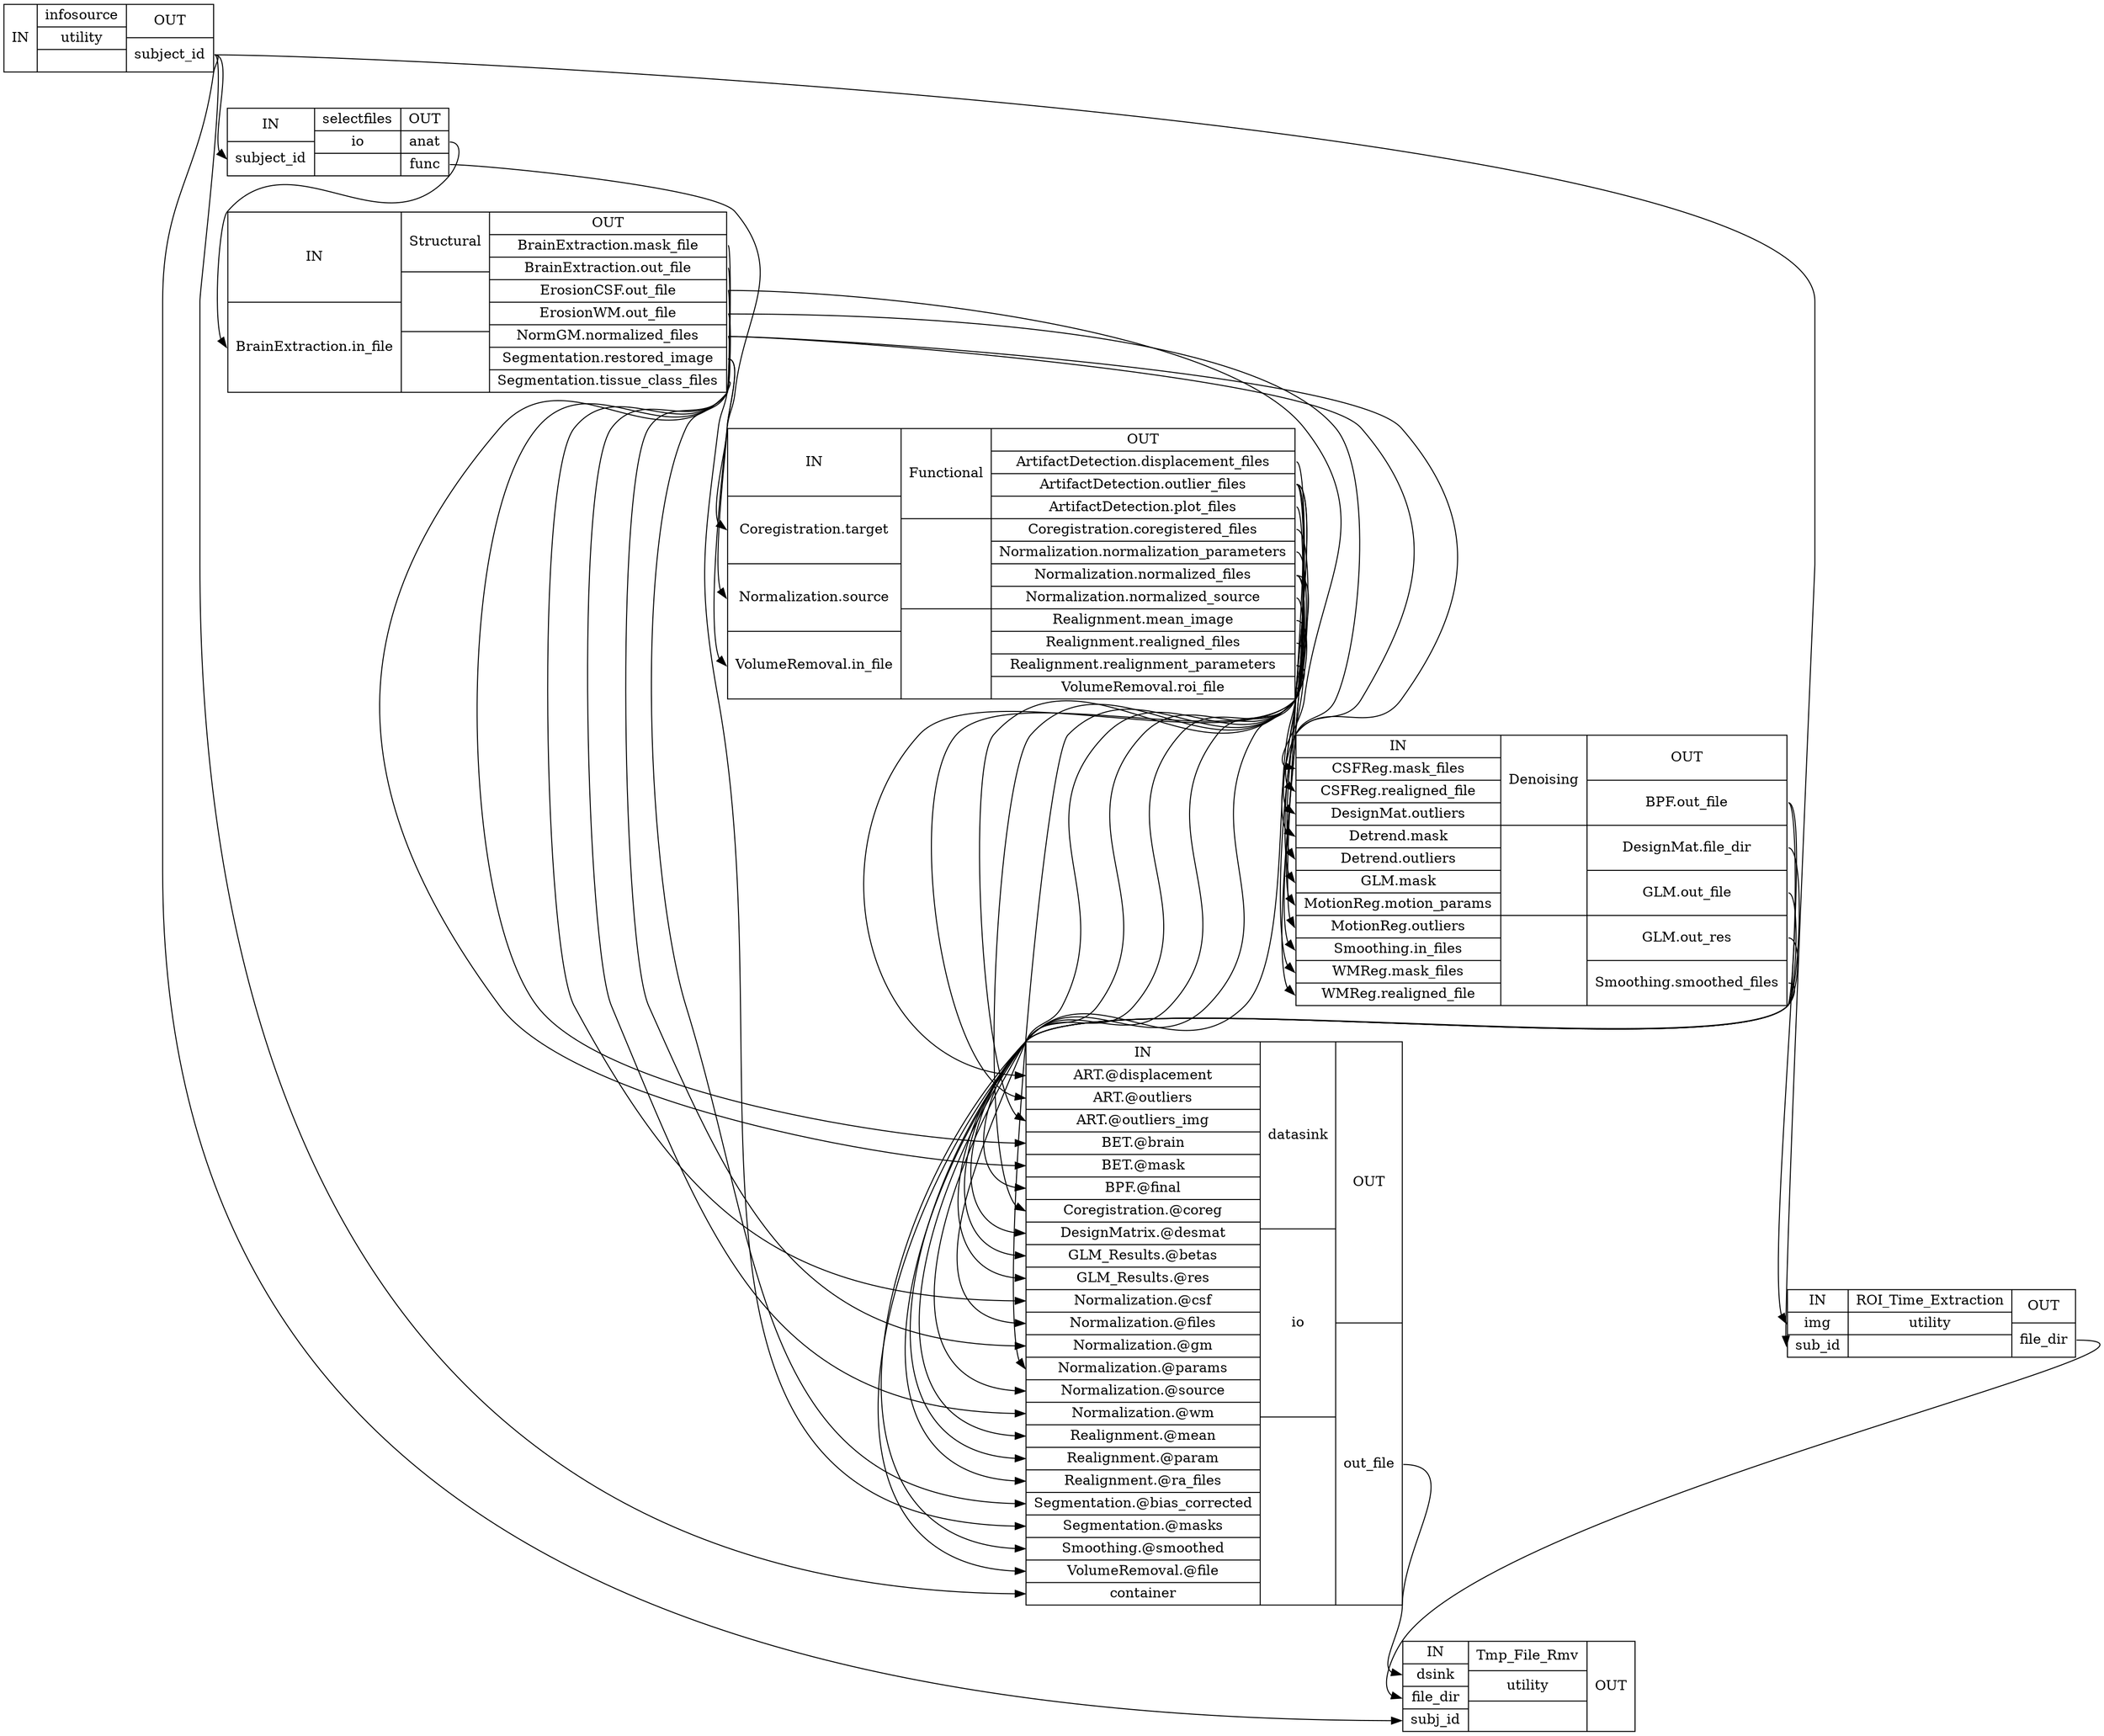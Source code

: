 digraph structs {
node [shape=record];
scaffoldflowinfosource [label="{IN}|{ infosource | utility |  }|{OUT|<outsubjectid> subject_id}"];
scaffoldflowselectfiles [label="{IN|<insubjectid> subject_id}|{ selectfiles | io |  }|{OUT|<outanat> anat|<outfunc> func}"];
scaffoldflowStructural [label="{IN|<inBrainExtractioninfile> BrainExtraction.in_file}|{ Structural |  |  }|{OUT|<outBrainExtractionmaskfile> BrainExtraction.mask_file|<outBrainExtractionoutfile> BrainExtraction.out_file|<outErosionCSFoutfile> ErosionCSF.out_file|<outErosionWMoutfile> ErosionWM.out_file|<outNormGMnormalizedfiles> NormGM.normalized_files|<outSegmentationrestoredimage> Segmentation.restored_image|<outSegmentationtissueclassfiles> Segmentation.tissue_class_files}"];
scaffoldflowFunctional [label="{IN|<inCoregistrationtarget> Coregistration.target|<inNormalizationsource> Normalization.source|<inVolumeRemovalinfile> VolumeRemoval.in_file}|{ Functional |  |  }|{OUT|<outArtifactDetectiondisplacementfiles> ArtifactDetection.displacement_files|<outArtifactDetectionoutlierfiles> ArtifactDetection.outlier_files|<outArtifactDetectionplotfiles> ArtifactDetection.plot_files|<outCoregistrationcoregisteredfiles> Coregistration.coregistered_files|<outNormalizationnormalizationparameters> Normalization.normalization_parameters|<outNormalizationnormalizedfiles> Normalization.normalized_files|<outNormalizationnormalizedsource> Normalization.normalized_source|<outRealignmentmeanimage> Realignment.mean_image|<outRealignmentrealignedfiles> Realignment.realigned_files|<outRealignmentrealignmentparameters> Realignment.realignment_parameters|<outVolumeRemovalroifile> VolumeRemoval.roi_file}"];
scaffoldflowDenoising [label="{IN|<inCSFRegmaskfiles> CSFReg.mask_files|<inCSFRegrealignedfile> CSFReg.realigned_file|<inDesignMatoutliers> DesignMat.outliers|<inDetrendmask> Detrend.mask|<inDetrendoutliers> Detrend.outliers|<inGLMmask> GLM.mask|<inMotionRegmotionparams> MotionReg.motion_params|<inMotionRegoutliers> MotionReg.outliers|<inSmoothinginfiles> Smoothing.in_files|<inWMRegmaskfiles> WMReg.mask_files|<inWMRegrealignedfile> WMReg.realigned_file}|{ Denoising |  |  }|{OUT|<outBPFoutfile> BPF.out_file|<outDesignMatfiledir> DesignMat.file_dir|<outGLMoutfile> GLM.out_file|<outGLMoutres> GLM.out_res|<outSmoothingsmoothedfiles> Smoothing.smoothed_files}"];
scaffoldflowdatasink [label="{IN|<inARTdisplacement> ART.@displacement|<inARToutliers> ART.@outliers|<inARToutliersimg> ART.@outliers_img|<inBETbrain> BET.@brain|<inBETmask> BET.@mask|<inBPFfinal> BPF.@final|<inCoregistrationcoreg> Coregistration.@coreg|<inDesignMatrixdesmat> DesignMatrix.@desmat|<inGLMResultsbetas> GLM_Results.@betas|<inGLMResultsres> GLM_Results.@res|<inNormalizationcsf> Normalization.@csf|<inNormalizationfiles> Normalization.@files|<inNormalizationgm> Normalization.@gm|<inNormalizationparams> Normalization.@params|<inNormalizationsource> Normalization.@source|<inNormalizationwm> Normalization.@wm|<inRealignmentmean> Realignment.@mean|<inRealignmentparam> Realignment.@param|<inRealignmentrafiles> Realignment.@ra_files|<inSegmentationbiascorrected> Segmentation.@bias_corrected|<inSegmentationmasks> Segmentation.@masks|<inSmoothingsmoothed> Smoothing.@smoothed|<inVolumeRemovalfile> VolumeRemoval.@file|<incontainer> container}|{ datasink | io |  }|{OUT|<outoutfile> out_file}"];
scaffoldflowROI_Time_Extraction [label="{IN|<inimg> img|<insubid> sub_id}|{ ROI_Time_Extraction | utility |  }|{OUT|<outfiledir> file_dir}"];
scaffoldflowTmp_File_Rmv [label="{IN|<indsink> dsink|<infiledir> file_dir|<insubjid> subj_id}|{ Tmp_File_Rmv | utility |  }|{OUT}"];
scaffoldflowDenoising:outBPFoutfile:e -> scaffoldflowROI_Time_Extraction:inimg:w;
scaffoldflowDenoising:outBPFoutfile:e -> scaffoldflowdatasink:inBPFfinal:w;
scaffoldflowDenoising:outDesignMatfiledir:e -> scaffoldflowdatasink:inDesignMatrixdesmat:w;
scaffoldflowDenoising:outGLMoutfile:e -> scaffoldflowdatasink:inGLMResultsbetas:w;
scaffoldflowDenoising:outGLMoutres:e -> scaffoldflowdatasink:inGLMResultsres:w;
scaffoldflowDenoising:outSmoothingsmoothedfiles:e -> scaffoldflowdatasink:inSmoothingsmoothed:w;
scaffoldflowFunctional:outArtifactDetectiondisplacementfiles:e -> scaffoldflowdatasink:inARTdisplacement:w;
scaffoldflowFunctional:outArtifactDetectionoutlierfiles:e -> scaffoldflowDenoising:inDesignMatoutliers:w;
scaffoldflowFunctional:outArtifactDetectionoutlierfiles:e -> scaffoldflowDenoising:inDetrendoutliers:w;
scaffoldflowFunctional:outArtifactDetectionoutlierfiles:e -> scaffoldflowDenoising:inMotionRegoutliers:w;
scaffoldflowFunctional:outArtifactDetectionoutlierfiles:e -> scaffoldflowdatasink:inARToutliers:w;
scaffoldflowFunctional:outArtifactDetectionplotfiles:e -> scaffoldflowdatasink:inARToutliersimg:w;
scaffoldflowFunctional:outCoregistrationcoregisteredfiles:e -> scaffoldflowdatasink:inCoregistrationcoreg:w;
scaffoldflowFunctional:outNormalizationnormalizationparameters:e -> scaffoldflowdatasink:inNormalizationparams:w;
scaffoldflowFunctional:outNormalizationnormalizedfiles:e -> scaffoldflowDenoising:inCSFRegrealignedfile:w;
scaffoldflowFunctional:outNormalizationnormalizedfiles:e -> scaffoldflowDenoising:inSmoothinginfiles:w;
scaffoldflowFunctional:outNormalizationnormalizedfiles:e -> scaffoldflowDenoising:inWMRegrealignedfile:w;
scaffoldflowFunctional:outNormalizationnormalizedfiles:e -> scaffoldflowdatasink:inNormalizationfiles:w;
scaffoldflowFunctional:outNormalizationnormalizedsource:e -> scaffoldflowdatasink:inNormalizationsource:w;
scaffoldflowFunctional:outRealignmentmeanimage:e -> scaffoldflowdatasink:inRealignmentmean:w;
scaffoldflowFunctional:outRealignmentrealignedfiles:e -> scaffoldflowdatasink:inRealignmentrafiles:w;
scaffoldflowFunctional:outRealignmentrealignmentparameters:e -> scaffoldflowDenoising:inMotionRegmotionparams:w;
scaffoldflowFunctional:outRealignmentrealignmentparameters:e -> scaffoldflowdatasink:inRealignmentparam:w;
scaffoldflowFunctional:outVolumeRemovalroifile:e -> scaffoldflowdatasink:inVolumeRemovalfile:w;
scaffoldflowROI_Time_Extraction:outfiledir:e -> scaffoldflowTmp_File_Rmv:infiledir:w;
scaffoldflowStructural:outBrainExtractionmaskfile:e -> scaffoldflowdatasink:inBETmask:w;
scaffoldflowStructural:outBrainExtractionoutfile:e -> scaffoldflowdatasink:inBETbrain:w;
scaffoldflowStructural:outErosionCSFoutfile:e -> scaffoldflowDenoising:inCSFRegmaskfiles:w;
scaffoldflowStructural:outErosionCSFoutfile:e -> scaffoldflowdatasink:inNormalizationcsf:w;
scaffoldflowStructural:outErosionWMoutfile:e -> scaffoldflowDenoising:inWMRegmaskfiles:w;
scaffoldflowStructural:outErosionWMoutfile:e -> scaffoldflowdatasink:inNormalizationwm:w;
scaffoldflowStructural:outNormGMnormalizedfiles:e -> scaffoldflowDenoising:inDetrendmask:w;
scaffoldflowStructural:outNormGMnormalizedfiles:e -> scaffoldflowDenoising:inGLMmask:w;
scaffoldflowStructural:outNormGMnormalizedfiles:e -> scaffoldflowdatasink:inNormalizationgm:w;
scaffoldflowStructural:outSegmentationrestoredimage:e -> scaffoldflowFunctional:inCoregistrationtarget:w;
scaffoldflowStructural:outSegmentationrestoredimage:e -> scaffoldflowFunctional:inNormalizationsource:w;
scaffoldflowStructural:outSegmentationrestoredimage:e -> scaffoldflowdatasink:inSegmentationbiascorrected:w;
scaffoldflowStructural:outSegmentationtissueclassfiles:e -> scaffoldflowdatasink:inSegmentationmasks:w;
scaffoldflowdatasink:outoutfile:e -> scaffoldflowTmp_File_Rmv:indsink:w;
scaffoldflowinfosource:outsubjectid:e -> scaffoldflowROI_Time_Extraction:insubid:w;
scaffoldflowinfosource:outsubjectid:e -> scaffoldflowTmp_File_Rmv:insubjid:w;
scaffoldflowinfosource:outsubjectid:e -> scaffoldflowdatasink:incontainer:w;
scaffoldflowinfosource:outsubjectid:e -> scaffoldflowselectfiles:insubjectid:w;
scaffoldflowselectfiles:outanat:e -> scaffoldflowStructural:inBrainExtractioninfile:w;
scaffoldflowselectfiles:outfunc:e -> scaffoldflowFunctional:inVolumeRemovalinfile:w;
}